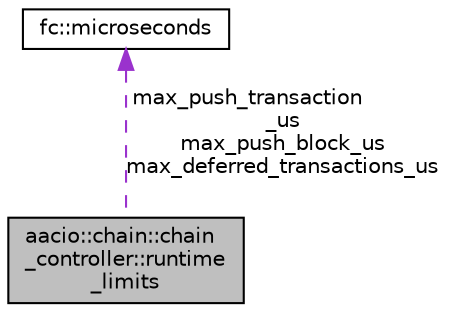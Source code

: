 digraph "aacio::chain::chain_controller::runtime_limits"
{
  edge [fontname="Helvetica",fontsize="10",labelfontname="Helvetica",labelfontsize="10"];
  node [fontname="Helvetica",fontsize="10",shape=record];
  Node1 [label="aacio::chain::chain\l_controller::runtime\l_limits",height=0.2,width=0.4,color="black", fillcolor="grey75", style="filled", fontcolor="black"];
  Node2 -> Node1 [dir="back",color="darkorchid3",fontsize="10",style="dashed",label=" max_push_transaction\l_us\nmax_push_block_us\nmax_deferred_transactions_us" ,fontname="Helvetica"];
  Node2 [label="fc::microseconds",height=0.2,width=0.4,color="black", fillcolor="white", style="filled",URL="$classfc_1_1microseconds.html"];
}
